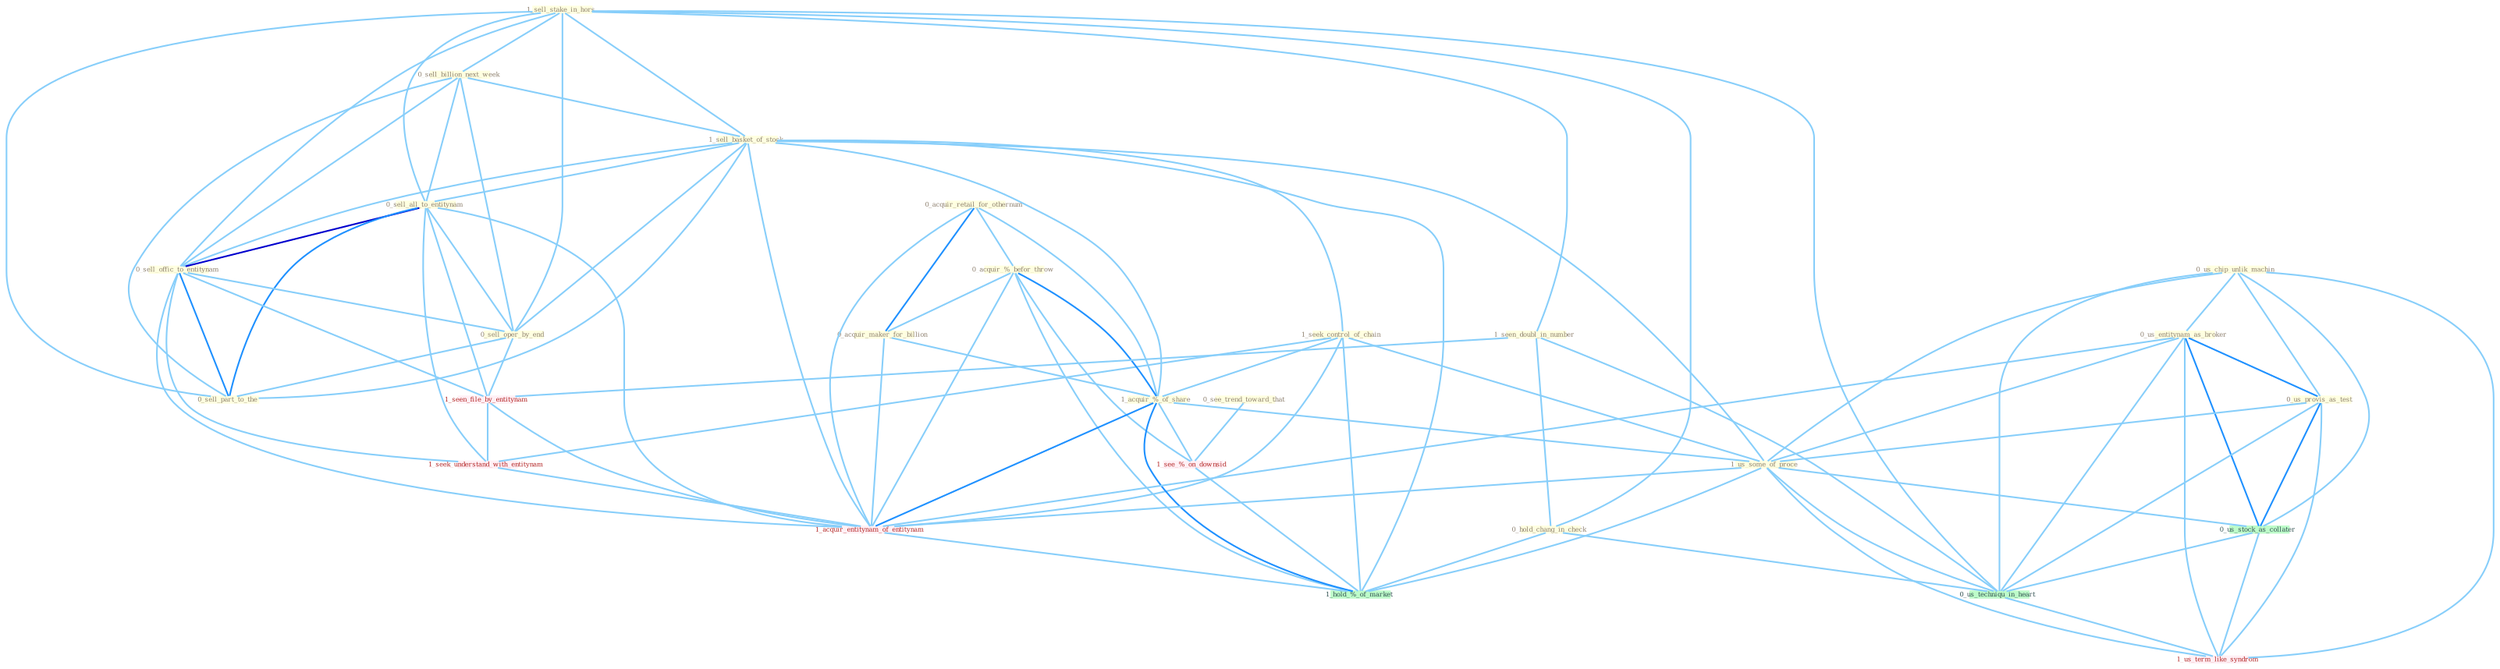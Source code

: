 Graph G{ 
    node
    [shape=polygon,style=filled,width=.5,height=.06,color="#BDFCC9",fixedsize=true,fontsize=4,
    fontcolor="#2f4f4f"];
    {node
    [color="#ffffe0", fontcolor="#8b7d6b"] "0_see_trend_toward_that " "1_sell_stake_in_hors " "0_sell_billion_next_week " "1_sell_basket_of_stock " "0_sell_all_to_entitynam " "0_acquir_retail_for_othernum " "1_seek_control_of_chain " "0_acquir_%_befor_throw " "0_sell_offic_to_entitynam " "0_acquir_maker_for_billion " "0_us_chip_unlik_machin " "0_sell_oper_by_end " "1_acquir_%_of_share " "0_us_entitynam_as_broker " "1_seen_doubl_in_number " "0_us_provis_as_test " "1_us_some_of_proce " "0_sell_part_to_the " "0_hold_chang_in_check "}
{node [color="#fff0f5", fontcolor="#b22222"] "1_seen_file_by_entitynam " "1_seek_understand_with_entitynam " "1_acquir_entitynam_of_entitynam " "1_see_%_on_downsid " "1_us_term_like_syndrom "}
edge [color="#B0E2FF"];

	"0_see_trend_toward_that " -- "1_see_%_on_downsid " [w="1", color="#87cefa" ];
	"1_sell_stake_in_hors " -- "0_sell_billion_next_week " [w="1", color="#87cefa" ];
	"1_sell_stake_in_hors " -- "1_sell_basket_of_stock " [w="1", color="#87cefa" ];
	"1_sell_stake_in_hors " -- "0_sell_all_to_entitynam " [w="1", color="#87cefa" ];
	"1_sell_stake_in_hors " -- "0_sell_offic_to_entitynam " [w="1", color="#87cefa" ];
	"1_sell_stake_in_hors " -- "0_sell_oper_by_end " [w="1", color="#87cefa" ];
	"1_sell_stake_in_hors " -- "1_seen_doubl_in_number " [w="1", color="#87cefa" ];
	"1_sell_stake_in_hors " -- "0_sell_part_to_the " [w="1", color="#87cefa" ];
	"1_sell_stake_in_hors " -- "0_hold_chang_in_check " [w="1", color="#87cefa" ];
	"1_sell_stake_in_hors " -- "0_us_techniqu_in_heart " [w="1", color="#87cefa" ];
	"0_sell_billion_next_week " -- "1_sell_basket_of_stock " [w="1", color="#87cefa" ];
	"0_sell_billion_next_week " -- "0_sell_all_to_entitynam " [w="1", color="#87cefa" ];
	"0_sell_billion_next_week " -- "0_sell_offic_to_entitynam " [w="1", color="#87cefa" ];
	"0_sell_billion_next_week " -- "0_sell_oper_by_end " [w="1", color="#87cefa" ];
	"0_sell_billion_next_week " -- "0_sell_part_to_the " [w="1", color="#87cefa" ];
	"1_sell_basket_of_stock " -- "0_sell_all_to_entitynam " [w="1", color="#87cefa" ];
	"1_sell_basket_of_stock " -- "1_seek_control_of_chain " [w="1", color="#87cefa" ];
	"1_sell_basket_of_stock " -- "0_sell_offic_to_entitynam " [w="1", color="#87cefa" ];
	"1_sell_basket_of_stock " -- "0_sell_oper_by_end " [w="1", color="#87cefa" ];
	"1_sell_basket_of_stock " -- "1_acquir_%_of_share " [w="1", color="#87cefa" ];
	"1_sell_basket_of_stock " -- "1_us_some_of_proce " [w="1", color="#87cefa" ];
	"1_sell_basket_of_stock " -- "0_sell_part_to_the " [w="1", color="#87cefa" ];
	"1_sell_basket_of_stock " -- "1_acquir_entitynam_of_entitynam " [w="1", color="#87cefa" ];
	"1_sell_basket_of_stock " -- "1_hold_%_of_market " [w="1", color="#87cefa" ];
	"0_sell_all_to_entitynam " -- "0_sell_offic_to_entitynam " [w="3", color="#0000cd" , len=0.6];
	"0_sell_all_to_entitynam " -- "0_sell_oper_by_end " [w="1", color="#87cefa" ];
	"0_sell_all_to_entitynam " -- "0_sell_part_to_the " [w="2", color="#1e90ff" , len=0.8];
	"0_sell_all_to_entitynam " -- "1_seen_file_by_entitynam " [w="1", color="#87cefa" ];
	"0_sell_all_to_entitynam " -- "1_seek_understand_with_entitynam " [w="1", color="#87cefa" ];
	"0_sell_all_to_entitynam " -- "1_acquir_entitynam_of_entitynam " [w="1", color="#87cefa" ];
	"0_acquir_retail_for_othernum " -- "0_acquir_%_befor_throw " [w="1", color="#87cefa" ];
	"0_acquir_retail_for_othernum " -- "0_acquir_maker_for_billion " [w="2", color="#1e90ff" , len=0.8];
	"0_acquir_retail_for_othernum " -- "1_acquir_%_of_share " [w="1", color="#87cefa" ];
	"0_acquir_retail_for_othernum " -- "1_acquir_entitynam_of_entitynam " [w="1", color="#87cefa" ];
	"1_seek_control_of_chain " -- "1_acquir_%_of_share " [w="1", color="#87cefa" ];
	"1_seek_control_of_chain " -- "1_us_some_of_proce " [w="1", color="#87cefa" ];
	"1_seek_control_of_chain " -- "1_seek_understand_with_entitynam " [w="1", color="#87cefa" ];
	"1_seek_control_of_chain " -- "1_acquir_entitynam_of_entitynam " [w="1", color="#87cefa" ];
	"1_seek_control_of_chain " -- "1_hold_%_of_market " [w="1", color="#87cefa" ];
	"0_acquir_%_befor_throw " -- "0_acquir_maker_for_billion " [w="1", color="#87cefa" ];
	"0_acquir_%_befor_throw " -- "1_acquir_%_of_share " [w="2", color="#1e90ff" , len=0.8];
	"0_acquir_%_befor_throw " -- "1_acquir_entitynam_of_entitynam " [w="1", color="#87cefa" ];
	"0_acquir_%_befor_throw " -- "1_see_%_on_downsid " [w="1", color="#87cefa" ];
	"0_acquir_%_befor_throw " -- "1_hold_%_of_market " [w="1", color="#87cefa" ];
	"0_sell_offic_to_entitynam " -- "0_sell_oper_by_end " [w="1", color="#87cefa" ];
	"0_sell_offic_to_entitynam " -- "0_sell_part_to_the " [w="2", color="#1e90ff" , len=0.8];
	"0_sell_offic_to_entitynam " -- "1_seen_file_by_entitynam " [w="1", color="#87cefa" ];
	"0_sell_offic_to_entitynam " -- "1_seek_understand_with_entitynam " [w="1", color="#87cefa" ];
	"0_sell_offic_to_entitynam " -- "1_acquir_entitynam_of_entitynam " [w="1", color="#87cefa" ];
	"0_acquir_maker_for_billion " -- "1_acquir_%_of_share " [w="1", color="#87cefa" ];
	"0_acquir_maker_for_billion " -- "1_acquir_entitynam_of_entitynam " [w="1", color="#87cefa" ];
	"0_us_chip_unlik_machin " -- "0_us_entitynam_as_broker " [w="1", color="#87cefa" ];
	"0_us_chip_unlik_machin " -- "0_us_provis_as_test " [w="1", color="#87cefa" ];
	"0_us_chip_unlik_machin " -- "1_us_some_of_proce " [w="1", color="#87cefa" ];
	"0_us_chip_unlik_machin " -- "0_us_stock_as_collater " [w="1", color="#87cefa" ];
	"0_us_chip_unlik_machin " -- "0_us_techniqu_in_heart " [w="1", color="#87cefa" ];
	"0_us_chip_unlik_machin " -- "1_us_term_like_syndrom " [w="1", color="#87cefa" ];
	"0_sell_oper_by_end " -- "0_sell_part_to_the " [w="1", color="#87cefa" ];
	"0_sell_oper_by_end " -- "1_seen_file_by_entitynam " [w="1", color="#87cefa" ];
	"1_acquir_%_of_share " -- "1_us_some_of_proce " [w="1", color="#87cefa" ];
	"1_acquir_%_of_share " -- "1_acquir_entitynam_of_entitynam " [w="2", color="#1e90ff" , len=0.8];
	"1_acquir_%_of_share " -- "1_see_%_on_downsid " [w="1", color="#87cefa" ];
	"1_acquir_%_of_share " -- "1_hold_%_of_market " [w="2", color="#1e90ff" , len=0.8];
	"0_us_entitynam_as_broker " -- "0_us_provis_as_test " [w="2", color="#1e90ff" , len=0.8];
	"0_us_entitynam_as_broker " -- "1_us_some_of_proce " [w="1", color="#87cefa" ];
	"0_us_entitynam_as_broker " -- "0_us_stock_as_collater " [w="2", color="#1e90ff" , len=0.8];
	"0_us_entitynam_as_broker " -- "1_acquir_entitynam_of_entitynam " [w="1", color="#87cefa" ];
	"0_us_entitynam_as_broker " -- "0_us_techniqu_in_heart " [w="1", color="#87cefa" ];
	"0_us_entitynam_as_broker " -- "1_us_term_like_syndrom " [w="1", color="#87cefa" ];
	"1_seen_doubl_in_number " -- "0_hold_chang_in_check " [w="1", color="#87cefa" ];
	"1_seen_doubl_in_number " -- "1_seen_file_by_entitynam " [w="1", color="#87cefa" ];
	"1_seen_doubl_in_number " -- "0_us_techniqu_in_heart " [w="1", color="#87cefa" ];
	"0_us_provis_as_test " -- "1_us_some_of_proce " [w="1", color="#87cefa" ];
	"0_us_provis_as_test " -- "0_us_stock_as_collater " [w="2", color="#1e90ff" , len=0.8];
	"0_us_provis_as_test " -- "0_us_techniqu_in_heart " [w="1", color="#87cefa" ];
	"0_us_provis_as_test " -- "1_us_term_like_syndrom " [w="1", color="#87cefa" ];
	"1_us_some_of_proce " -- "0_us_stock_as_collater " [w="1", color="#87cefa" ];
	"1_us_some_of_proce " -- "1_acquir_entitynam_of_entitynam " [w="1", color="#87cefa" ];
	"1_us_some_of_proce " -- "0_us_techniqu_in_heart " [w="1", color="#87cefa" ];
	"1_us_some_of_proce " -- "1_us_term_like_syndrom " [w="1", color="#87cefa" ];
	"1_us_some_of_proce " -- "1_hold_%_of_market " [w="1", color="#87cefa" ];
	"0_hold_chang_in_check " -- "0_us_techniqu_in_heart " [w="1", color="#87cefa" ];
	"0_hold_chang_in_check " -- "1_hold_%_of_market " [w="1", color="#87cefa" ];
	"1_seen_file_by_entitynam " -- "1_seek_understand_with_entitynam " [w="1", color="#87cefa" ];
	"1_seen_file_by_entitynam " -- "1_acquir_entitynam_of_entitynam " [w="1", color="#87cefa" ];
	"0_us_stock_as_collater " -- "0_us_techniqu_in_heart " [w="1", color="#87cefa" ];
	"0_us_stock_as_collater " -- "1_us_term_like_syndrom " [w="1", color="#87cefa" ];
	"1_seek_understand_with_entitynam " -- "1_acquir_entitynam_of_entitynam " [w="1", color="#87cefa" ];
	"1_acquir_entitynam_of_entitynam " -- "1_hold_%_of_market " [w="1", color="#87cefa" ];
	"0_us_techniqu_in_heart " -- "1_us_term_like_syndrom " [w="1", color="#87cefa" ];
	"1_see_%_on_downsid " -- "1_hold_%_of_market " [w="1", color="#87cefa" ];
}